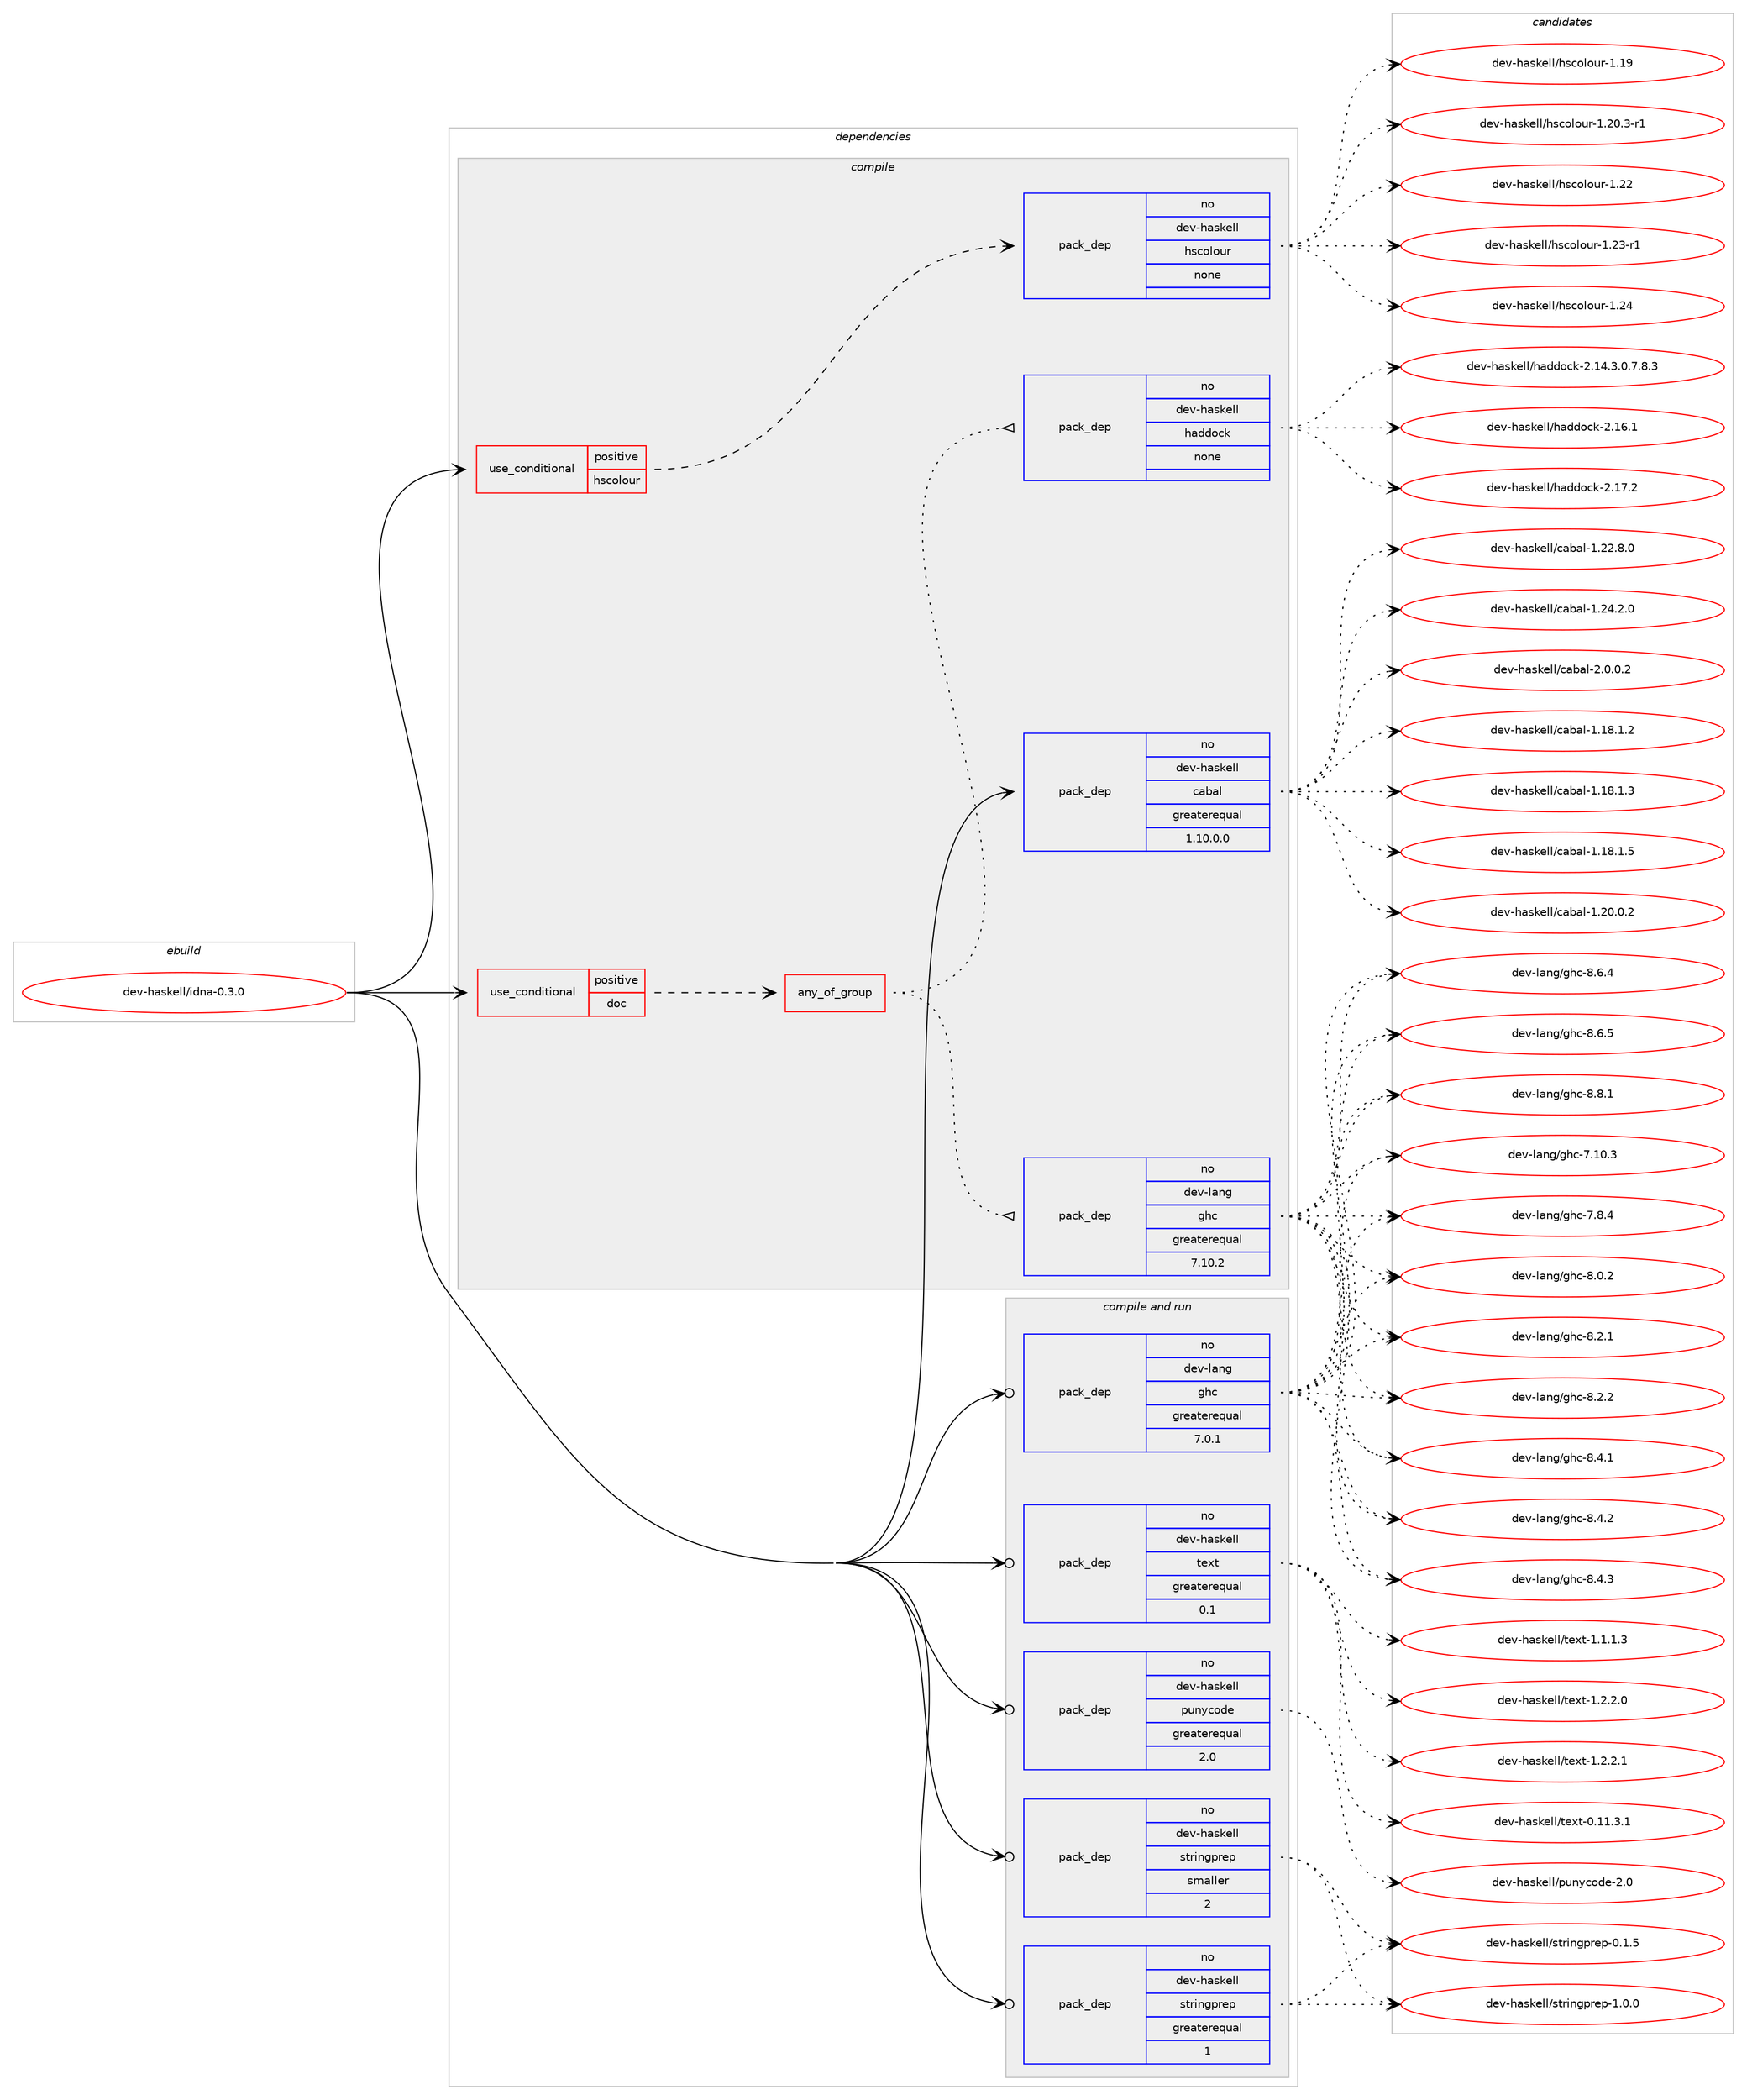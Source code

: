 digraph prolog {

# *************
# Graph options
# *************

newrank=true;
concentrate=true;
compound=true;
graph [rankdir=LR,fontname=Helvetica,fontsize=10,ranksep=1.5];#, ranksep=2.5, nodesep=0.2];
edge  [arrowhead=vee];
node  [fontname=Helvetica,fontsize=10];

# **********
# The ebuild
# **********

subgraph cluster_leftcol {
color=gray;
rank=same;
label=<<i>ebuild</i>>;
id [label="dev-haskell/idna-0.3.0", color=red, width=4, href="../dev-haskell/idna-0.3.0.svg"];
}

# ****************
# The dependencies
# ****************

subgraph cluster_midcol {
color=gray;
label=<<i>dependencies</i>>;
subgraph cluster_compile {
fillcolor="#eeeeee";
style=filled;
label=<<i>compile</i>>;
subgraph cond126410 {
dependency536998 [label=<<TABLE BORDER="0" CELLBORDER="1" CELLSPACING="0" CELLPADDING="4"><TR><TD ROWSPAN="3" CELLPADDING="10">use_conditional</TD></TR><TR><TD>positive</TD></TR><TR><TD>doc</TD></TR></TABLE>>, shape=none, color=red];
subgraph any10088 {
dependency536999 [label=<<TABLE BORDER="0" CELLBORDER="1" CELLSPACING="0" CELLPADDING="4"><TR><TD CELLPADDING="10">any_of_group</TD></TR></TABLE>>, shape=none, color=red];subgraph pack400143 {
dependency537000 [label=<<TABLE BORDER="0" CELLBORDER="1" CELLSPACING="0" CELLPADDING="4" WIDTH="220"><TR><TD ROWSPAN="6" CELLPADDING="30">pack_dep</TD></TR><TR><TD WIDTH="110">no</TD></TR><TR><TD>dev-haskell</TD></TR><TR><TD>haddock</TD></TR><TR><TD>none</TD></TR><TR><TD></TD></TR></TABLE>>, shape=none, color=blue];
}
dependency536999:e -> dependency537000:w [weight=20,style="dotted",arrowhead="oinv"];
subgraph pack400144 {
dependency537001 [label=<<TABLE BORDER="0" CELLBORDER="1" CELLSPACING="0" CELLPADDING="4" WIDTH="220"><TR><TD ROWSPAN="6" CELLPADDING="30">pack_dep</TD></TR><TR><TD WIDTH="110">no</TD></TR><TR><TD>dev-lang</TD></TR><TR><TD>ghc</TD></TR><TR><TD>greaterequal</TD></TR><TR><TD>7.10.2</TD></TR></TABLE>>, shape=none, color=blue];
}
dependency536999:e -> dependency537001:w [weight=20,style="dotted",arrowhead="oinv"];
}
dependency536998:e -> dependency536999:w [weight=20,style="dashed",arrowhead="vee"];
}
id:e -> dependency536998:w [weight=20,style="solid",arrowhead="vee"];
subgraph cond126411 {
dependency537002 [label=<<TABLE BORDER="0" CELLBORDER="1" CELLSPACING="0" CELLPADDING="4"><TR><TD ROWSPAN="3" CELLPADDING="10">use_conditional</TD></TR><TR><TD>positive</TD></TR><TR><TD>hscolour</TD></TR></TABLE>>, shape=none, color=red];
subgraph pack400145 {
dependency537003 [label=<<TABLE BORDER="0" CELLBORDER="1" CELLSPACING="0" CELLPADDING="4" WIDTH="220"><TR><TD ROWSPAN="6" CELLPADDING="30">pack_dep</TD></TR><TR><TD WIDTH="110">no</TD></TR><TR><TD>dev-haskell</TD></TR><TR><TD>hscolour</TD></TR><TR><TD>none</TD></TR><TR><TD></TD></TR></TABLE>>, shape=none, color=blue];
}
dependency537002:e -> dependency537003:w [weight=20,style="dashed",arrowhead="vee"];
}
id:e -> dependency537002:w [weight=20,style="solid",arrowhead="vee"];
subgraph pack400146 {
dependency537004 [label=<<TABLE BORDER="0" CELLBORDER="1" CELLSPACING="0" CELLPADDING="4" WIDTH="220"><TR><TD ROWSPAN="6" CELLPADDING="30">pack_dep</TD></TR><TR><TD WIDTH="110">no</TD></TR><TR><TD>dev-haskell</TD></TR><TR><TD>cabal</TD></TR><TR><TD>greaterequal</TD></TR><TR><TD>1.10.0.0</TD></TR></TABLE>>, shape=none, color=blue];
}
id:e -> dependency537004:w [weight=20,style="solid",arrowhead="vee"];
}
subgraph cluster_compileandrun {
fillcolor="#eeeeee";
style=filled;
label=<<i>compile and run</i>>;
subgraph pack400147 {
dependency537005 [label=<<TABLE BORDER="0" CELLBORDER="1" CELLSPACING="0" CELLPADDING="4" WIDTH="220"><TR><TD ROWSPAN="6" CELLPADDING="30">pack_dep</TD></TR><TR><TD WIDTH="110">no</TD></TR><TR><TD>dev-haskell</TD></TR><TR><TD>punycode</TD></TR><TR><TD>greaterequal</TD></TR><TR><TD>2.0</TD></TR></TABLE>>, shape=none, color=blue];
}
id:e -> dependency537005:w [weight=20,style="solid",arrowhead="odotvee"];
subgraph pack400148 {
dependency537006 [label=<<TABLE BORDER="0" CELLBORDER="1" CELLSPACING="0" CELLPADDING="4" WIDTH="220"><TR><TD ROWSPAN="6" CELLPADDING="30">pack_dep</TD></TR><TR><TD WIDTH="110">no</TD></TR><TR><TD>dev-haskell</TD></TR><TR><TD>stringprep</TD></TR><TR><TD>greaterequal</TD></TR><TR><TD>1</TD></TR></TABLE>>, shape=none, color=blue];
}
id:e -> dependency537006:w [weight=20,style="solid",arrowhead="odotvee"];
subgraph pack400149 {
dependency537007 [label=<<TABLE BORDER="0" CELLBORDER="1" CELLSPACING="0" CELLPADDING="4" WIDTH="220"><TR><TD ROWSPAN="6" CELLPADDING="30">pack_dep</TD></TR><TR><TD WIDTH="110">no</TD></TR><TR><TD>dev-haskell</TD></TR><TR><TD>stringprep</TD></TR><TR><TD>smaller</TD></TR><TR><TD>2</TD></TR></TABLE>>, shape=none, color=blue];
}
id:e -> dependency537007:w [weight=20,style="solid",arrowhead="odotvee"];
subgraph pack400150 {
dependency537008 [label=<<TABLE BORDER="0" CELLBORDER="1" CELLSPACING="0" CELLPADDING="4" WIDTH="220"><TR><TD ROWSPAN="6" CELLPADDING="30">pack_dep</TD></TR><TR><TD WIDTH="110">no</TD></TR><TR><TD>dev-haskell</TD></TR><TR><TD>text</TD></TR><TR><TD>greaterequal</TD></TR><TR><TD>0.1</TD></TR></TABLE>>, shape=none, color=blue];
}
id:e -> dependency537008:w [weight=20,style="solid",arrowhead="odotvee"];
subgraph pack400151 {
dependency537009 [label=<<TABLE BORDER="0" CELLBORDER="1" CELLSPACING="0" CELLPADDING="4" WIDTH="220"><TR><TD ROWSPAN="6" CELLPADDING="30">pack_dep</TD></TR><TR><TD WIDTH="110">no</TD></TR><TR><TD>dev-lang</TD></TR><TR><TD>ghc</TD></TR><TR><TD>greaterequal</TD></TR><TR><TD>7.0.1</TD></TR></TABLE>>, shape=none, color=blue];
}
id:e -> dependency537009:w [weight=20,style="solid",arrowhead="odotvee"];
}
subgraph cluster_run {
fillcolor="#eeeeee";
style=filled;
label=<<i>run</i>>;
}
}

# **************
# The candidates
# **************

subgraph cluster_choices {
rank=same;
color=gray;
label=<<i>candidates</i>>;

subgraph choice400143 {
color=black;
nodesep=1;
choice1001011184510497115107101108108471049710010011199107455046495246514648465546564651 [label="dev-haskell/haddock-2.14.3.0.7.8.3", color=red, width=4,href="../dev-haskell/haddock-2.14.3.0.7.8.3.svg"];
choice100101118451049711510710110810847104971001001119910745504649544649 [label="dev-haskell/haddock-2.16.1", color=red, width=4,href="../dev-haskell/haddock-2.16.1.svg"];
choice100101118451049711510710110810847104971001001119910745504649554650 [label="dev-haskell/haddock-2.17.2", color=red, width=4,href="../dev-haskell/haddock-2.17.2.svg"];
dependency537000:e -> choice1001011184510497115107101108108471049710010011199107455046495246514648465546564651:w [style=dotted,weight="100"];
dependency537000:e -> choice100101118451049711510710110810847104971001001119910745504649544649:w [style=dotted,weight="100"];
dependency537000:e -> choice100101118451049711510710110810847104971001001119910745504649554650:w [style=dotted,weight="100"];
}
subgraph choice400144 {
color=black;
nodesep=1;
choice1001011184510897110103471031049945554649484651 [label="dev-lang/ghc-7.10.3", color=red, width=4,href="../dev-lang/ghc-7.10.3.svg"];
choice10010111845108971101034710310499455546564652 [label="dev-lang/ghc-7.8.4", color=red, width=4,href="../dev-lang/ghc-7.8.4.svg"];
choice10010111845108971101034710310499455646484650 [label="dev-lang/ghc-8.0.2", color=red, width=4,href="../dev-lang/ghc-8.0.2.svg"];
choice10010111845108971101034710310499455646504649 [label="dev-lang/ghc-8.2.1", color=red, width=4,href="../dev-lang/ghc-8.2.1.svg"];
choice10010111845108971101034710310499455646504650 [label="dev-lang/ghc-8.2.2", color=red, width=4,href="../dev-lang/ghc-8.2.2.svg"];
choice10010111845108971101034710310499455646524649 [label="dev-lang/ghc-8.4.1", color=red, width=4,href="../dev-lang/ghc-8.4.1.svg"];
choice10010111845108971101034710310499455646524650 [label="dev-lang/ghc-8.4.2", color=red, width=4,href="../dev-lang/ghc-8.4.2.svg"];
choice10010111845108971101034710310499455646524651 [label="dev-lang/ghc-8.4.3", color=red, width=4,href="../dev-lang/ghc-8.4.3.svg"];
choice10010111845108971101034710310499455646544652 [label="dev-lang/ghc-8.6.4", color=red, width=4,href="../dev-lang/ghc-8.6.4.svg"];
choice10010111845108971101034710310499455646544653 [label="dev-lang/ghc-8.6.5", color=red, width=4,href="../dev-lang/ghc-8.6.5.svg"];
choice10010111845108971101034710310499455646564649 [label="dev-lang/ghc-8.8.1", color=red, width=4,href="../dev-lang/ghc-8.8.1.svg"];
dependency537001:e -> choice1001011184510897110103471031049945554649484651:w [style=dotted,weight="100"];
dependency537001:e -> choice10010111845108971101034710310499455546564652:w [style=dotted,weight="100"];
dependency537001:e -> choice10010111845108971101034710310499455646484650:w [style=dotted,weight="100"];
dependency537001:e -> choice10010111845108971101034710310499455646504649:w [style=dotted,weight="100"];
dependency537001:e -> choice10010111845108971101034710310499455646504650:w [style=dotted,weight="100"];
dependency537001:e -> choice10010111845108971101034710310499455646524649:w [style=dotted,weight="100"];
dependency537001:e -> choice10010111845108971101034710310499455646524650:w [style=dotted,weight="100"];
dependency537001:e -> choice10010111845108971101034710310499455646524651:w [style=dotted,weight="100"];
dependency537001:e -> choice10010111845108971101034710310499455646544652:w [style=dotted,weight="100"];
dependency537001:e -> choice10010111845108971101034710310499455646544653:w [style=dotted,weight="100"];
dependency537001:e -> choice10010111845108971101034710310499455646564649:w [style=dotted,weight="100"];
}
subgraph choice400145 {
color=black;
nodesep=1;
choice100101118451049711510710110810847104115991111081111171144549464957 [label="dev-haskell/hscolour-1.19", color=red, width=4,href="../dev-haskell/hscolour-1.19.svg"];
choice10010111845104971151071011081084710411599111108111117114454946504846514511449 [label="dev-haskell/hscolour-1.20.3-r1", color=red, width=4,href="../dev-haskell/hscolour-1.20.3-r1.svg"];
choice100101118451049711510710110810847104115991111081111171144549465050 [label="dev-haskell/hscolour-1.22", color=red, width=4,href="../dev-haskell/hscolour-1.22.svg"];
choice1001011184510497115107101108108471041159911110811111711445494650514511449 [label="dev-haskell/hscolour-1.23-r1", color=red, width=4,href="../dev-haskell/hscolour-1.23-r1.svg"];
choice100101118451049711510710110810847104115991111081111171144549465052 [label="dev-haskell/hscolour-1.24", color=red, width=4,href="../dev-haskell/hscolour-1.24.svg"];
dependency537003:e -> choice100101118451049711510710110810847104115991111081111171144549464957:w [style=dotted,weight="100"];
dependency537003:e -> choice10010111845104971151071011081084710411599111108111117114454946504846514511449:w [style=dotted,weight="100"];
dependency537003:e -> choice100101118451049711510710110810847104115991111081111171144549465050:w [style=dotted,weight="100"];
dependency537003:e -> choice1001011184510497115107101108108471041159911110811111711445494650514511449:w [style=dotted,weight="100"];
dependency537003:e -> choice100101118451049711510710110810847104115991111081111171144549465052:w [style=dotted,weight="100"];
}
subgraph choice400146 {
color=black;
nodesep=1;
choice10010111845104971151071011081084799979897108454946495646494650 [label="dev-haskell/cabal-1.18.1.2", color=red, width=4,href="../dev-haskell/cabal-1.18.1.2.svg"];
choice10010111845104971151071011081084799979897108454946495646494651 [label="dev-haskell/cabal-1.18.1.3", color=red, width=4,href="../dev-haskell/cabal-1.18.1.3.svg"];
choice10010111845104971151071011081084799979897108454946495646494653 [label="dev-haskell/cabal-1.18.1.5", color=red, width=4,href="../dev-haskell/cabal-1.18.1.5.svg"];
choice10010111845104971151071011081084799979897108454946504846484650 [label="dev-haskell/cabal-1.20.0.2", color=red, width=4,href="../dev-haskell/cabal-1.20.0.2.svg"];
choice10010111845104971151071011081084799979897108454946505046564648 [label="dev-haskell/cabal-1.22.8.0", color=red, width=4,href="../dev-haskell/cabal-1.22.8.0.svg"];
choice10010111845104971151071011081084799979897108454946505246504648 [label="dev-haskell/cabal-1.24.2.0", color=red, width=4,href="../dev-haskell/cabal-1.24.2.0.svg"];
choice100101118451049711510710110810847999798971084550464846484650 [label="dev-haskell/cabal-2.0.0.2", color=red, width=4,href="../dev-haskell/cabal-2.0.0.2.svg"];
dependency537004:e -> choice10010111845104971151071011081084799979897108454946495646494650:w [style=dotted,weight="100"];
dependency537004:e -> choice10010111845104971151071011081084799979897108454946495646494651:w [style=dotted,weight="100"];
dependency537004:e -> choice10010111845104971151071011081084799979897108454946495646494653:w [style=dotted,weight="100"];
dependency537004:e -> choice10010111845104971151071011081084799979897108454946504846484650:w [style=dotted,weight="100"];
dependency537004:e -> choice10010111845104971151071011081084799979897108454946505046564648:w [style=dotted,weight="100"];
dependency537004:e -> choice10010111845104971151071011081084799979897108454946505246504648:w [style=dotted,weight="100"];
dependency537004:e -> choice100101118451049711510710110810847999798971084550464846484650:w [style=dotted,weight="100"];
}
subgraph choice400147 {
color=black;
nodesep=1;
choice1001011184510497115107101108108471121171101219911110010145504648 [label="dev-haskell/punycode-2.0", color=red, width=4,href="../dev-haskell/punycode-2.0.svg"];
dependency537005:e -> choice1001011184510497115107101108108471121171101219911110010145504648:w [style=dotted,weight="100"];
}
subgraph choice400148 {
color=black;
nodesep=1;
choice100101118451049711510710110810847115116114105110103112114101112454846494653 [label="dev-haskell/stringprep-0.1.5", color=red, width=4,href="../dev-haskell/stringprep-0.1.5.svg"];
choice100101118451049711510710110810847115116114105110103112114101112454946484648 [label="dev-haskell/stringprep-1.0.0", color=red, width=4,href="../dev-haskell/stringprep-1.0.0.svg"];
dependency537006:e -> choice100101118451049711510710110810847115116114105110103112114101112454846494653:w [style=dotted,weight="100"];
dependency537006:e -> choice100101118451049711510710110810847115116114105110103112114101112454946484648:w [style=dotted,weight="100"];
}
subgraph choice400149 {
color=black;
nodesep=1;
choice100101118451049711510710110810847115116114105110103112114101112454846494653 [label="dev-haskell/stringprep-0.1.5", color=red, width=4,href="../dev-haskell/stringprep-0.1.5.svg"];
choice100101118451049711510710110810847115116114105110103112114101112454946484648 [label="dev-haskell/stringprep-1.0.0", color=red, width=4,href="../dev-haskell/stringprep-1.0.0.svg"];
dependency537007:e -> choice100101118451049711510710110810847115116114105110103112114101112454846494653:w [style=dotted,weight="100"];
dependency537007:e -> choice100101118451049711510710110810847115116114105110103112114101112454946484648:w [style=dotted,weight="100"];
}
subgraph choice400150 {
color=black;
nodesep=1;
choice100101118451049711510710110810847116101120116454846494946514649 [label="dev-haskell/text-0.11.3.1", color=red, width=4,href="../dev-haskell/text-0.11.3.1.svg"];
choice1001011184510497115107101108108471161011201164549464946494651 [label="dev-haskell/text-1.1.1.3", color=red, width=4,href="../dev-haskell/text-1.1.1.3.svg"];
choice1001011184510497115107101108108471161011201164549465046504648 [label="dev-haskell/text-1.2.2.0", color=red, width=4,href="../dev-haskell/text-1.2.2.0.svg"];
choice1001011184510497115107101108108471161011201164549465046504649 [label="dev-haskell/text-1.2.2.1", color=red, width=4,href="../dev-haskell/text-1.2.2.1.svg"];
dependency537008:e -> choice100101118451049711510710110810847116101120116454846494946514649:w [style=dotted,weight="100"];
dependency537008:e -> choice1001011184510497115107101108108471161011201164549464946494651:w [style=dotted,weight="100"];
dependency537008:e -> choice1001011184510497115107101108108471161011201164549465046504648:w [style=dotted,weight="100"];
dependency537008:e -> choice1001011184510497115107101108108471161011201164549465046504649:w [style=dotted,weight="100"];
}
subgraph choice400151 {
color=black;
nodesep=1;
choice1001011184510897110103471031049945554649484651 [label="dev-lang/ghc-7.10.3", color=red, width=4,href="../dev-lang/ghc-7.10.3.svg"];
choice10010111845108971101034710310499455546564652 [label="dev-lang/ghc-7.8.4", color=red, width=4,href="../dev-lang/ghc-7.8.4.svg"];
choice10010111845108971101034710310499455646484650 [label="dev-lang/ghc-8.0.2", color=red, width=4,href="../dev-lang/ghc-8.0.2.svg"];
choice10010111845108971101034710310499455646504649 [label="dev-lang/ghc-8.2.1", color=red, width=4,href="../dev-lang/ghc-8.2.1.svg"];
choice10010111845108971101034710310499455646504650 [label="dev-lang/ghc-8.2.2", color=red, width=4,href="../dev-lang/ghc-8.2.2.svg"];
choice10010111845108971101034710310499455646524649 [label="dev-lang/ghc-8.4.1", color=red, width=4,href="../dev-lang/ghc-8.4.1.svg"];
choice10010111845108971101034710310499455646524650 [label="dev-lang/ghc-8.4.2", color=red, width=4,href="../dev-lang/ghc-8.4.2.svg"];
choice10010111845108971101034710310499455646524651 [label="dev-lang/ghc-8.4.3", color=red, width=4,href="../dev-lang/ghc-8.4.3.svg"];
choice10010111845108971101034710310499455646544652 [label="dev-lang/ghc-8.6.4", color=red, width=4,href="../dev-lang/ghc-8.6.4.svg"];
choice10010111845108971101034710310499455646544653 [label="dev-lang/ghc-8.6.5", color=red, width=4,href="../dev-lang/ghc-8.6.5.svg"];
choice10010111845108971101034710310499455646564649 [label="dev-lang/ghc-8.8.1", color=red, width=4,href="../dev-lang/ghc-8.8.1.svg"];
dependency537009:e -> choice1001011184510897110103471031049945554649484651:w [style=dotted,weight="100"];
dependency537009:e -> choice10010111845108971101034710310499455546564652:w [style=dotted,weight="100"];
dependency537009:e -> choice10010111845108971101034710310499455646484650:w [style=dotted,weight="100"];
dependency537009:e -> choice10010111845108971101034710310499455646504649:w [style=dotted,weight="100"];
dependency537009:e -> choice10010111845108971101034710310499455646504650:w [style=dotted,weight="100"];
dependency537009:e -> choice10010111845108971101034710310499455646524649:w [style=dotted,weight="100"];
dependency537009:e -> choice10010111845108971101034710310499455646524650:w [style=dotted,weight="100"];
dependency537009:e -> choice10010111845108971101034710310499455646524651:w [style=dotted,weight="100"];
dependency537009:e -> choice10010111845108971101034710310499455646544652:w [style=dotted,weight="100"];
dependency537009:e -> choice10010111845108971101034710310499455646544653:w [style=dotted,weight="100"];
dependency537009:e -> choice10010111845108971101034710310499455646564649:w [style=dotted,weight="100"];
}
}

}
